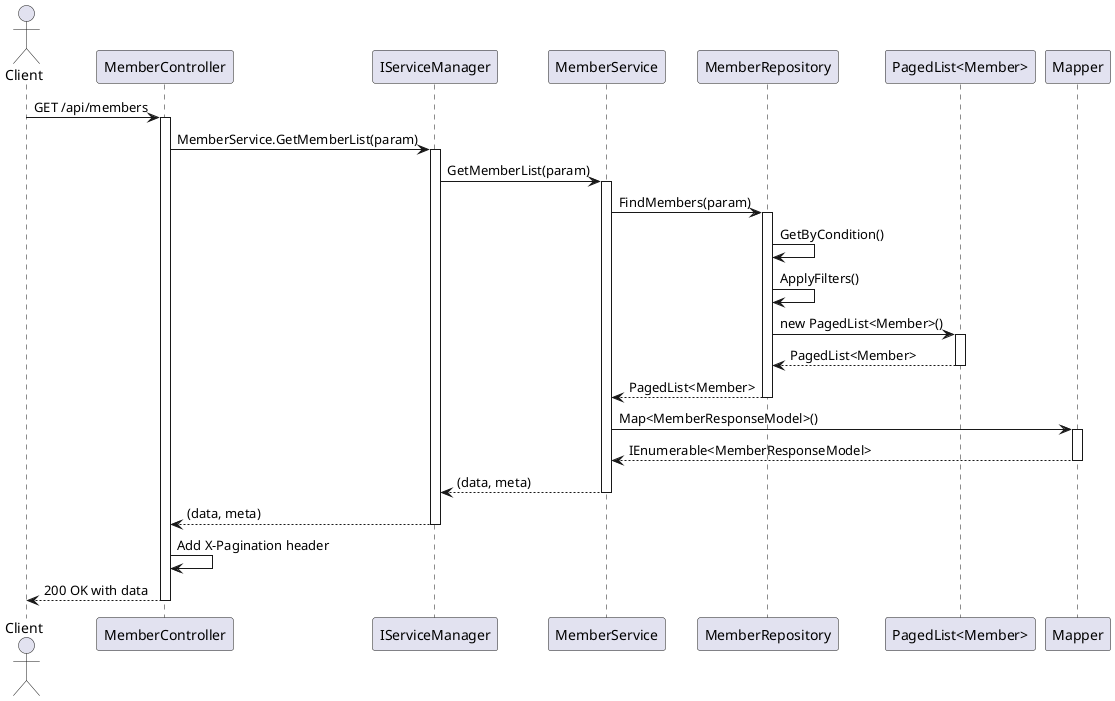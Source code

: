 @startuml
actor Client
participant "MemberController" as MC
participant "IServiceManager" as ISM
participant "MemberService" as MS
participant "MemberRepository" as MR
participant "PagedList<Member>" as PL
participant "Mapper" as M

Client -> MC : GET /api/members
activate MC

MC -> ISM : MemberService.GetMemberList(param)
activate ISM

ISM -> MS : GetMemberList(param)
activate MS

MS -> MR : FindMembers(param)
activate MR

MR -> MR : GetByCondition()
MR -> MR : ApplyFilters()
MR -> PL : new PagedList<Member>()
activate PL
PL --> MR : PagedList<Member>
deactivate PL

MR --> MS : PagedList<Member>
deactivate MR

MS -> M : Map<MemberResponseModel>()
activate M
M --> MS : IEnumerable<MemberResponseModel>
deactivate M

MS --> ISM : (data, meta)
deactivate MS

ISM --> MC : (data, meta)
deactivate ISM

MC -> MC : Add X-Pagination header
MC --> Client : 200 OK with data
deactivate MC

@enduml